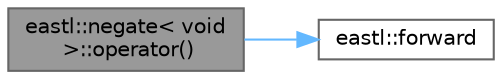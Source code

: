 digraph "eastl::negate&lt; void &gt;::operator()"
{
 // LATEX_PDF_SIZE
  bgcolor="transparent";
  edge [fontname=Helvetica,fontsize=10,labelfontname=Helvetica,labelfontsize=10];
  node [fontname=Helvetica,fontsize=10,shape=box,height=0.2,width=0.4];
  rankdir="LR";
  Node1 [id="Node000001",label="eastl::negate\< void\l \>::operator()",height=0.2,width=0.4,color="gray40", fillcolor="grey60", style="filled", fontcolor="black",tooltip=" "];
  Node1 -> Node2 [id="edge2_Node000001_Node000002",color="steelblue1",style="solid",tooltip=" "];
  Node2 [id="Node000002",label="eastl::forward",height=0.2,width=0.4,color="grey40", fillcolor="white", style="filled",URL="$namespaceeastl.html#a36662e86289d74a927ced4b51496fce5",tooltip=" "];
}
